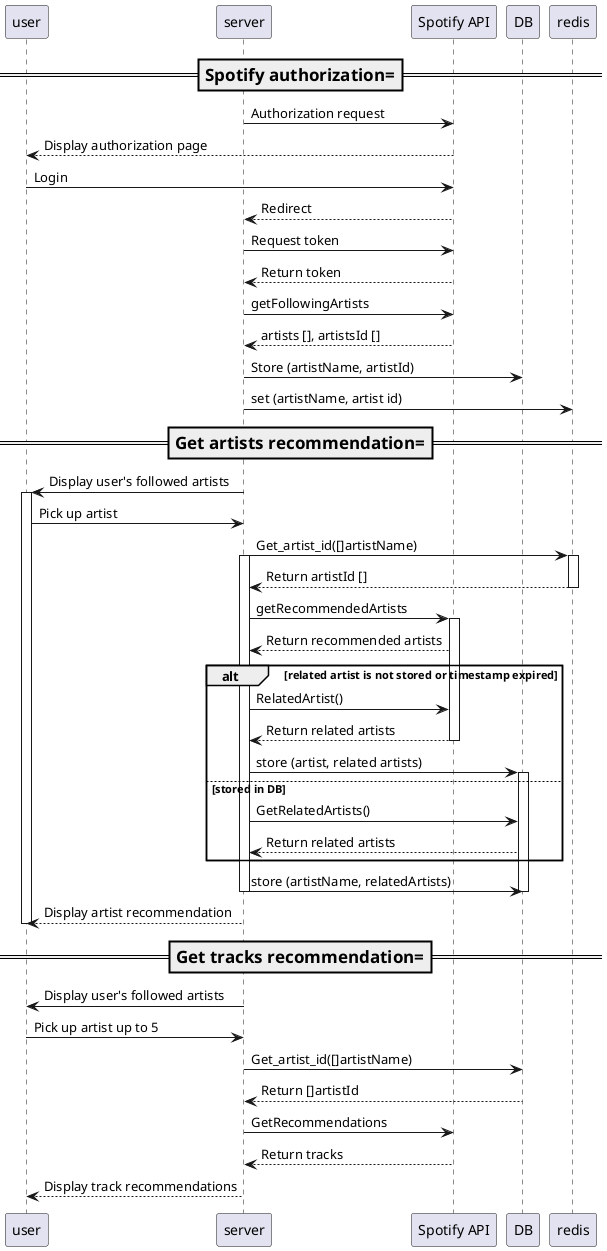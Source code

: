 @startuml 
participant user
participant "server" as server
participant "Spotify API" as spotify

===Spotify authorization===

server -> spotify: Authorization request
spotify --> user: Display authorization page
user -> spotify: Login
spotify --> server: Redirect
server -> spotify: Request token
spotify --> server: Return token
server -> spotify: getFollowingArtists
spotify --> server: artists [], artistsId []
server -> DB: Store (artistName, artistId)
server -> redis: set (artistName, artist id)

===Get artists recommendation===

server -> user: Display user's followed artists
activate user
user -> server: Pick up artist
server -> redis: Get_artist_id([]artistName)
activate server
activate redis
redis --> server: Return artistId []
deactivate redis
server -> spotify: getRecommendedArtists
activate spotify
spotify --> server: Return recommended artists
alt related artist is not stored or timestamp expired
  server -> spotify: RelatedArtist()
  spotify --> server: Return related artists
  deactivate spotify
  server -> DB: store (artist, related artists)
  activate DB
else stored in DB
  server -> DB: GetRelatedArtists()
  DB --> server: Return related artists
end 

server -> DB: store (artistName, relatedArtists)
deactivate DB
deactivate server
server --> user: Display artist recommendation
deactivate user

===Get tracks recommendation===

server -> user: Display user's followed artists
user -> server: Pick up artist up to 5
server -> DB: Get_artist_id([]artistName)
DB --> server: Return []artistId
server -> spotify: GetRecommendations
spotify --> server: Return tracks
server --> user: Display track recommendations

@enduml